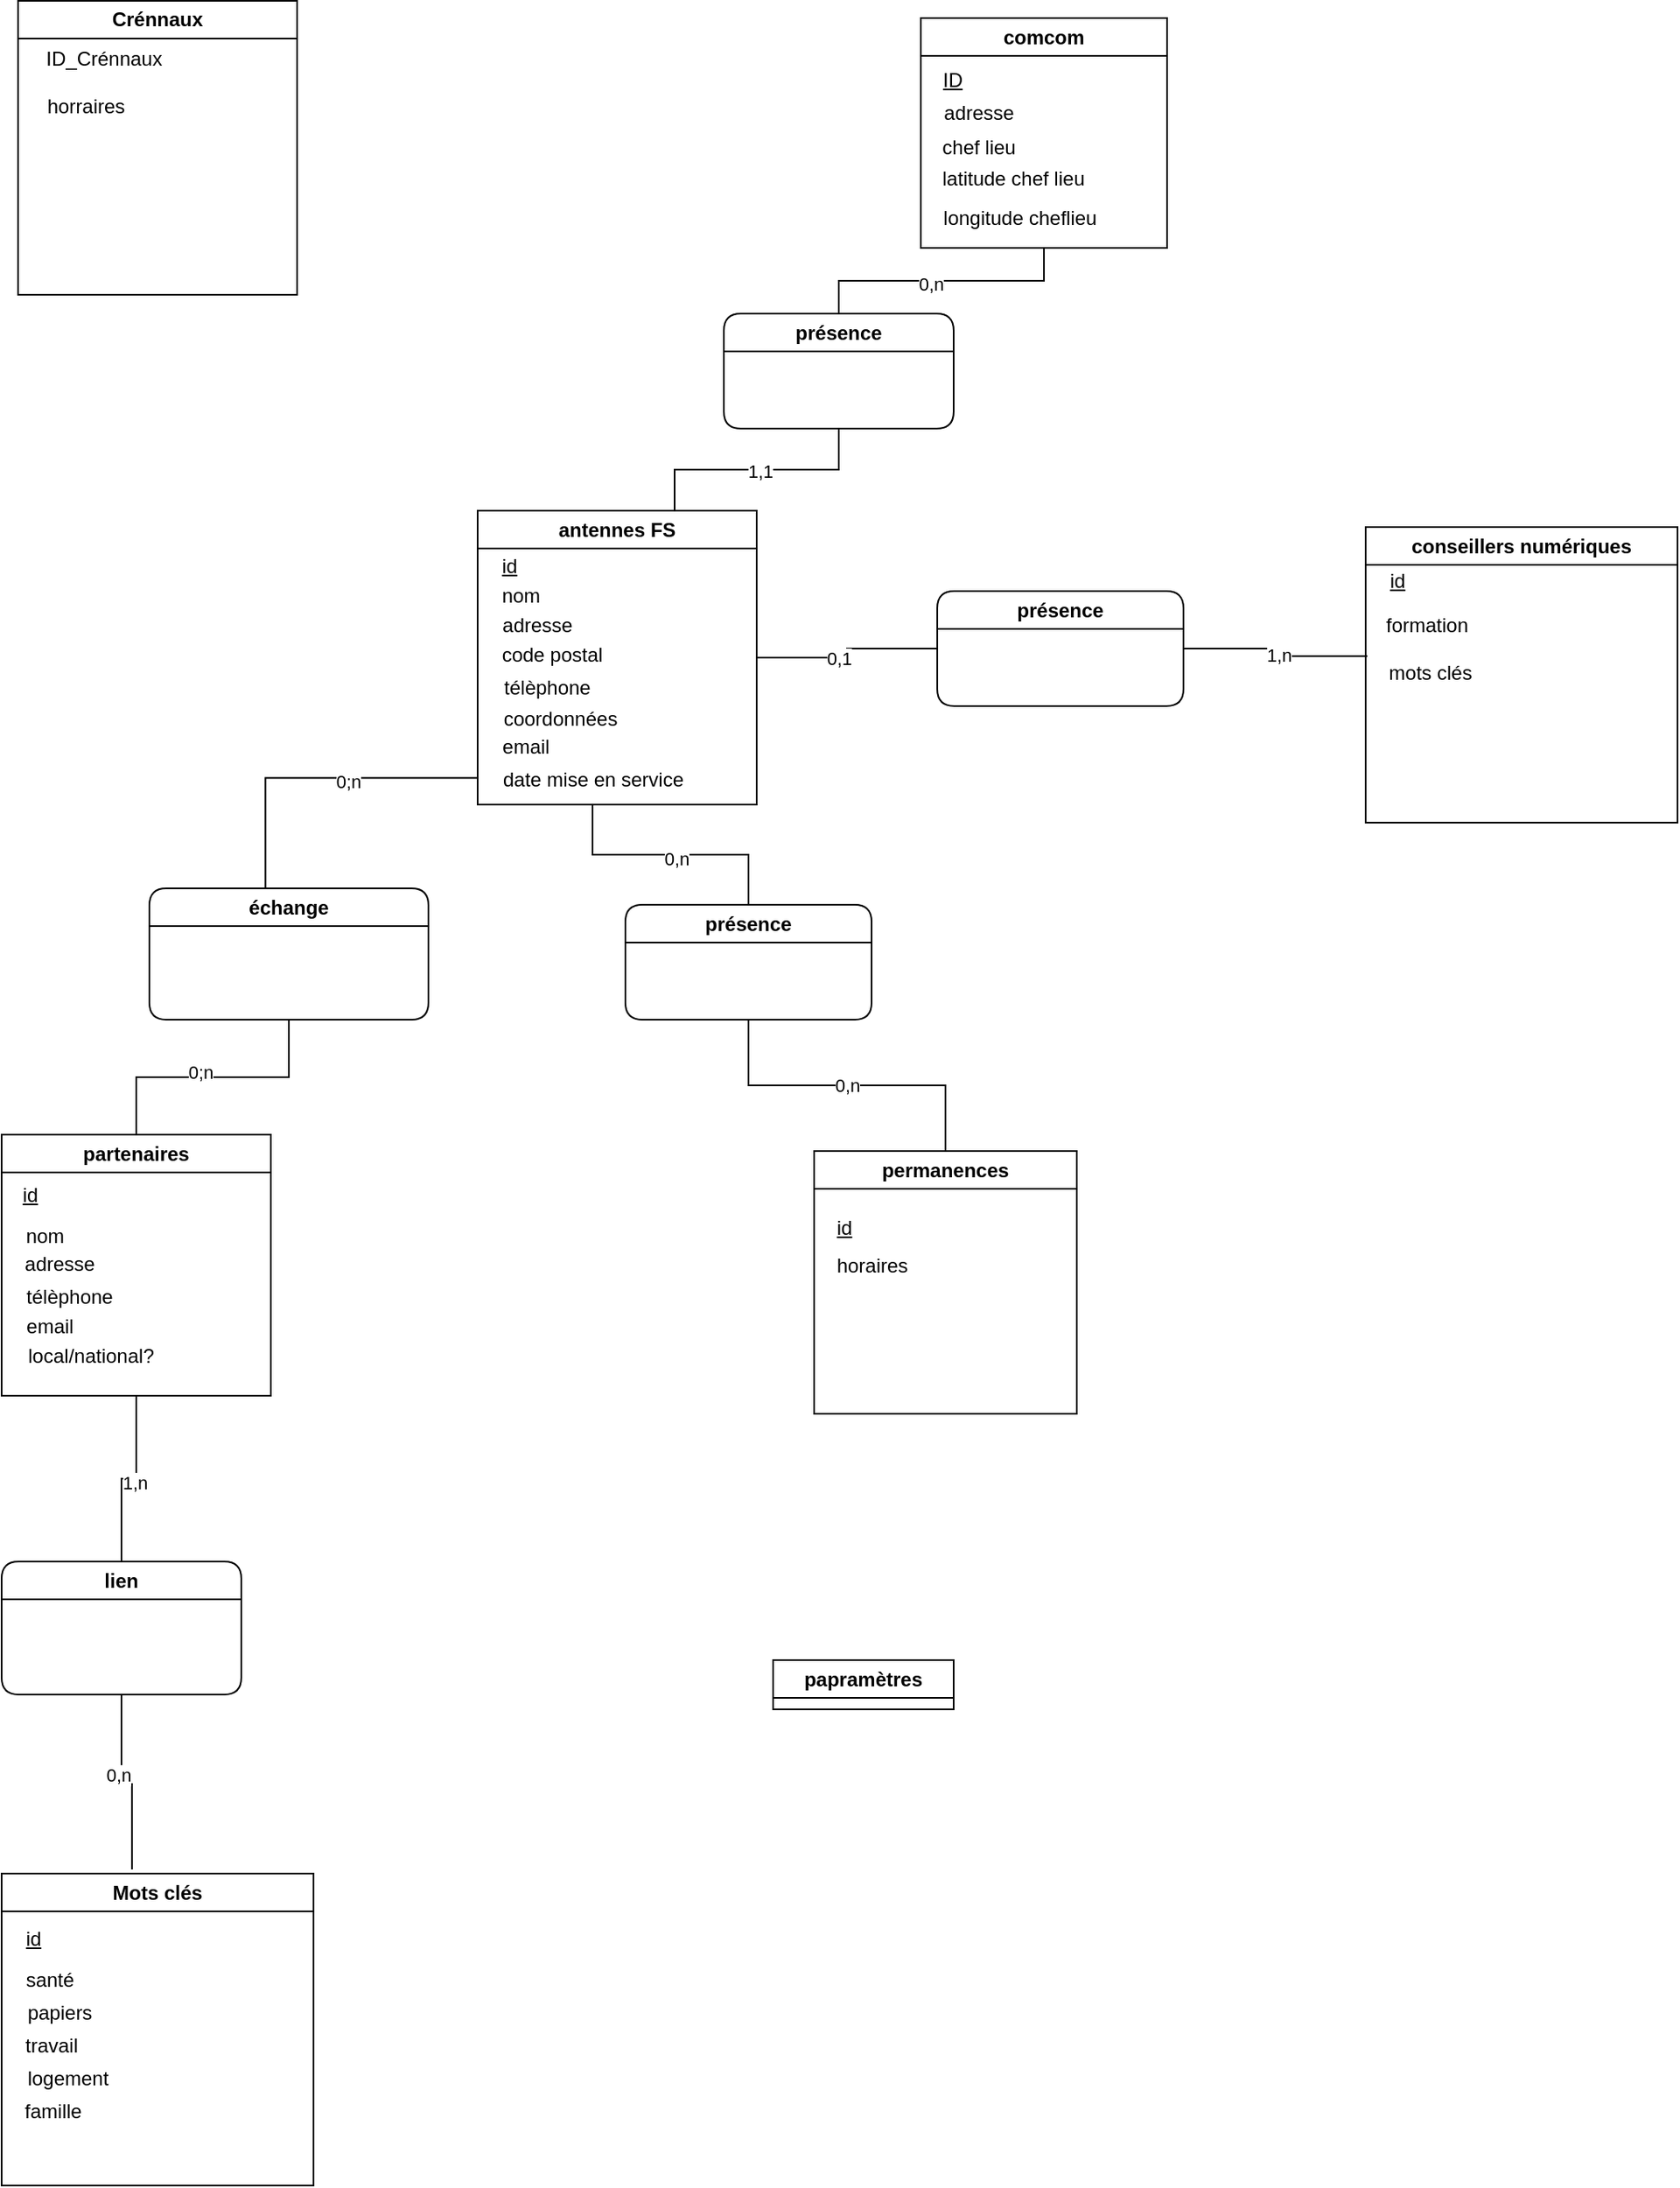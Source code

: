 <mxfile version="24.5.2" type="github">
  <diagram name="Page-1" id="dhmqFD9mp-jojqqXFwdy">
    <mxGraphModel dx="1434" dy="726" grid="1" gridSize="10" guides="1" tooltips="1" connect="1" arrows="1" fold="1" page="1" pageScale="1" pageWidth="827" pageHeight="1169" math="0" shadow="0">
      <root>
        <mxCell id="0" />
        <mxCell id="1" parent="0" />
        <mxCell id="lIFY0pRCO-STFM8UnvFb-1" style="edgeStyle=orthogonalEdgeStyle;rounded=0;orthogonalLoop=1;jettySize=auto;html=1;entryX=0;entryY=0.5;entryDx=0;entryDy=0;endArrow=none;endFill=0;" parent="1" source="lIFY0pRCO-STFM8UnvFb-5" target="lIFY0pRCO-STFM8UnvFb-66" edge="1">
          <mxGeometry relative="1" as="geometry" />
        </mxCell>
        <mxCell id="lIFY0pRCO-STFM8UnvFb-2" value="0,1" style="edgeLabel;html=1;align=center;verticalAlign=middle;resizable=0;points=[];" parent="lIFY0pRCO-STFM8UnvFb-1" vertex="1" connectable="0">
          <mxGeometry x="-0.135" relative="1" as="geometry">
            <mxPoint as="offset" />
          </mxGeometry>
        </mxCell>
        <mxCell id="lIFY0pRCO-STFM8UnvFb-3" style="edgeStyle=orthogonalEdgeStyle;rounded=0;orthogonalLoop=1;jettySize=auto;html=1;entryX=0.25;entryY=1;entryDx=0;entryDy=0;endArrow=none;endFill=0;" parent="1" source="lIFY0pRCO-STFM8UnvFb-5" target="lIFY0pRCO-STFM8UnvFb-71" edge="1">
          <mxGeometry relative="1" as="geometry">
            <Array as="points">
              <mxPoint x="470" y="395" />
              <mxPoint x="570" y="395" />
              <mxPoint x="570" y="370" />
            </Array>
          </mxGeometry>
        </mxCell>
        <mxCell id="lIFY0pRCO-STFM8UnvFb-4" value="1,1" style="edgeLabel;html=1;align=center;verticalAlign=middle;resizable=0;points=[];" parent="lIFY0pRCO-STFM8UnvFb-3" vertex="1" connectable="0">
          <mxGeometry x="-0.174" y="-1" relative="1" as="geometry">
            <mxPoint as="offset" />
          </mxGeometry>
        </mxCell>
        <mxCell id="lIFY0pRCO-STFM8UnvFb-5" value="antennes FS" style="swimlane;whiteSpace=wrap;html=1;" parent="1" vertex="1">
          <mxGeometry x="350" y="420" width="170" height="179" as="geometry" />
        </mxCell>
        <mxCell id="lIFY0pRCO-STFM8UnvFb-6" value="nom" style="text;html=1;align=center;verticalAlign=middle;resizable=0;points=[];autosize=1;strokeColor=none;fillColor=none;" parent="lIFY0pRCO-STFM8UnvFb-5" vertex="1">
          <mxGeometry x="1" y="37" width="50" height="30" as="geometry" />
        </mxCell>
        <mxCell id="lIFY0pRCO-STFM8UnvFb-7" value="code postal" style="text;html=1;align=center;verticalAlign=middle;resizable=0;points=[];autosize=1;strokeColor=none;fillColor=none;" parent="lIFY0pRCO-STFM8UnvFb-5" vertex="1">
          <mxGeometry y="73" width="90" height="30" as="geometry" />
        </mxCell>
        <mxCell id="lIFY0pRCO-STFM8UnvFb-8" value="télèphone" style="text;html=1;align=center;verticalAlign=middle;resizable=0;points=[];autosize=1;strokeColor=none;fillColor=none;" parent="lIFY0pRCO-STFM8UnvFb-5" vertex="1">
          <mxGeometry x="2" y="93" width="80" height="30" as="geometry" />
        </mxCell>
        <mxCell id="lIFY0pRCO-STFM8UnvFb-9" value="coordonnées" style="text;html=1;align=center;verticalAlign=middle;resizable=0;points=[];autosize=1;strokeColor=none;fillColor=none;" parent="lIFY0pRCO-STFM8UnvFb-5" vertex="1">
          <mxGeometry y="112" width="100" height="30" as="geometry" />
        </mxCell>
        <mxCell id="lIFY0pRCO-STFM8UnvFb-10" value="date mise en service" style="text;html=1;align=center;verticalAlign=middle;resizable=0;points=[];autosize=1;strokeColor=none;fillColor=none;" parent="lIFY0pRCO-STFM8UnvFb-5" vertex="1">
          <mxGeometry y="149" width="140" height="30" as="geometry" />
        </mxCell>
        <mxCell id="lIFY0pRCO-STFM8UnvFb-11" style="edgeStyle=orthogonalEdgeStyle;rounded=0;orthogonalLoop=1;jettySize=auto;html=1;entryX=0.5;entryY=0;entryDx=0;entryDy=0;endArrow=none;endFill=0;" parent="1" source="lIFY0pRCO-STFM8UnvFb-13" target="lIFY0pRCO-STFM8UnvFb-72" edge="1">
          <mxGeometry relative="1" as="geometry" />
        </mxCell>
        <mxCell id="lIFY0pRCO-STFM8UnvFb-12" value="1,n" style="edgeLabel;html=1;align=center;verticalAlign=middle;resizable=0;points=[];" parent="lIFY0pRCO-STFM8UnvFb-11" vertex="1" connectable="0">
          <mxGeometry x="-0.055" y="2" relative="1" as="geometry">
            <mxPoint as="offset" />
          </mxGeometry>
        </mxCell>
        <mxCell id="lIFY0pRCO-STFM8UnvFb-13" value="partenaires " style="swimlane;whiteSpace=wrap;html=1;" parent="1" vertex="1">
          <mxGeometry x="60" y="800" width="164" height="159" as="geometry" />
        </mxCell>
        <mxCell id="lIFY0pRCO-STFM8UnvFb-14" value="&lt;u&gt;id&lt;/u&gt;" style="text;html=1;align=center;verticalAlign=middle;resizable=0;points=[];autosize=1;strokeColor=none;fillColor=none;" parent="lIFY0pRCO-STFM8UnvFb-13" vertex="1">
          <mxGeometry x="2" y="22" width="30" height="30" as="geometry" />
        </mxCell>
        <mxCell id="lIFY0pRCO-STFM8UnvFb-15" value="email" style="text;html=1;align=center;verticalAlign=middle;resizable=0;points=[];autosize=1;strokeColor=none;fillColor=none;" parent="lIFY0pRCO-STFM8UnvFb-13" vertex="1">
          <mxGeometry x="4" y="101.5" width="50" height="30" as="geometry" />
        </mxCell>
        <mxCell id="lIFY0pRCO-STFM8UnvFb-16" value="télèphone" style="text;html=1;align=center;verticalAlign=middle;resizable=0;points=[];autosize=1;strokeColor=none;fillColor=none;" parent="lIFY0pRCO-STFM8UnvFb-13" vertex="1">
          <mxGeometry x="1" y="83.5" width="80" height="30" as="geometry" />
        </mxCell>
        <mxCell id="lIFY0pRCO-STFM8UnvFb-17" value="adresse" style="text;html=1;align=center;verticalAlign=middle;resizable=0;points=[];autosize=1;strokeColor=none;fillColor=none;" parent="lIFY0pRCO-STFM8UnvFb-13" vertex="1">
          <mxGeometry y="63.5" width="70" height="30" as="geometry" />
        </mxCell>
        <mxCell id="lIFY0pRCO-STFM8UnvFb-18" value="nom" style="text;html=1;align=center;verticalAlign=middle;resizable=0;points=[];autosize=1;strokeColor=none;fillColor=none;" parent="lIFY0pRCO-STFM8UnvFb-13" vertex="1">
          <mxGeometry x="1" y="46.5" width="50" height="30" as="geometry" />
        </mxCell>
        <mxCell id="lIFY0pRCO-STFM8UnvFb-19" value="local/national?" style="text;html=1;align=center;verticalAlign=middle;resizable=0;points=[];autosize=1;strokeColor=none;fillColor=none;" parent="lIFY0pRCO-STFM8UnvFb-13" vertex="1">
          <mxGeometry x="4" y="120" width="100" height="30" as="geometry" />
        </mxCell>
        <mxCell id="lIFY0pRCO-STFM8UnvFb-24" value="adresse" style="text;html=1;align=center;verticalAlign=middle;resizable=0;points=[];autosize=1;strokeColor=none;fillColor=none;" parent="1" vertex="1">
          <mxGeometry x="351" y="475" width="70" height="30" as="geometry" />
        </mxCell>
        <mxCell id="lIFY0pRCO-STFM8UnvFb-25" value="&lt;u&gt;id&lt;/u&gt;" style="text;html=1;align=center;verticalAlign=middle;resizable=0;points=[];autosize=1;strokeColor=none;fillColor=none;" parent="1" vertex="1">
          <mxGeometry x="354" y="439" width="30" height="30" as="geometry" />
        </mxCell>
        <mxCell id="lIFY0pRCO-STFM8UnvFb-26" value="email" style="text;html=1;align=center;verticalAlign=middle;resizable=0;points=[];autosize=1;strokeColor=none;fillColor=none;" parent="1" vertex="1">
          <mxGeometry x="354" y="549" width="50" height="30" as="geometry" />
        </mxCell>
        <mxCell id="lIFY0pRCO-STFM8UnvFb-32" value="permanences " style="swimlane;whiteSpace=wrap;html=1;" parent="1" vertex="1">
          <mxGeometry x="555" y="810" width="160" height="160" as="geometry" />
        </mxCell>
        <mxCell id="lIFY0pRCO-STFM8UnvFb-34" value="&lt;u&gt;id&lt;/u&gt;" style="text;html=1;align=center;verticalAlign=middle;resizable=0;points=[];autosize=1;strokeColor=none;fillColor=none;" parent="lIFY0pRCO-STFM8UnvFb-32" vertex="1">
          <mxGeometry x="3" y="32" width="30" height="30" as="geometry" />
        </mxCell>
        <mxCell id="lIFY0pRCO-STFM8UnvFb-35" value="horaires" style="text;html=1;align=center;verticalAlign=middle;resizable=0;points=[];autosize=1;strokeColor=none;fillColor=none;" parent="lIFY0pRCO-STFM8UnvFb-32" vertex="1">
          <mxGeometry y="55" width="70" height="30" as="geometry" />
        </mxCell>
        <mxCell id="lIFY0pRCO-STFM8UnvFb-36" style="edgeStyle=orthogonalEdgeStyle;rounded=0;orthogonalLoop=1;jettySize=auto;html=1;entryX=0.5;entryY=0;entryDx=0;entryDy=0;endArrow=none;endFill=0;" parent="1" source="lIFY0pRCO-STFM8UnvFb-38" target="lIFY0pRCO-STFM8UnvFb-13" edge="1">
          <mxGeometry relative="1" as="geometry" />
        </mxCell>
        <mxCell id="lIFY0pRCO-STFM8UnvFb-37" value="0;n" style="edgeLabel;html=1;align=center;verticalAlign=middle;resizable=0;points=[];" parent="lIFY0pRCO-STFM8UnvFb-36" vertex="1" connectable="0">
          <mxGeometry x="0.123" y="-2" relative="1" as="geometry">
            <mxPoint x="2" y="-1" as="offset" />
          </mxGeometry>
        </mxCell>
        <mxCell id="lIFY0pRCO-STFM8UnvFb-38" value="échange" style="swimlane;whiteSpace=wrap;html=1;rounded=1;" parent="1" vertex="1">
          <mxGeometry x="150" y="650" width="170" height="80" as="geometry" />
        </mxCell>
        <mxCell id="lIFY0pRCO-STFM8UnvFb-39" style="edgeStyle=orthogonalEdgeStyle;rounded=0;orthogonalLoop=1;jettySize=auto;html=1;entryX=0.416;entryY=0.016;entryDx=0;entryDy=0;entryPerimeter=0;endArrow=none;endFill=0;" parent="1" edge="1">
          <mxGeometry relative="1" as="geometry">
            <mxPoint x="350" y="582.72" as="sourcePoint" />
            <mxPoint x="220.72" y="650" as="targetPoint" />
            <Array as="points">
              <mxPoint x="221" y="582.72" />
            </Array>
          </mxGeometry>
        </mxCell>
        <mxCell id="lIFY0pRCO-STFM8UnvFb-40" value="0;n" style="edgeLabel;html=1;align=center;verticalAlign=middle;resizable=0;points=[];" parent="lIFY0pRCO-STFM8UnvFb-39" vertex="1" connectable="0">
          <mxGeometry x="-0.191" y="2" relative="1" as="geometry">
            <mxPoint as="offset" />
          </mxGeometry>
        </mxCell>
        <mxCell id="lIFY0pRCO-STFM8UnvFb-41" value="Mots clés" style="swimlane;whiteSpace=wrap;html=1;" parent="1" vertex="1">
          <mxGeometry x="60" y="1250" width="190" height="190" as="geometry" />
        </mxCell>
        <mxCell id="lIFY0pRCO-STFM8UnvFb-42" value="santé" style="text;html=1;align=center;verticalAlign=middle;resizable=0;points=[];autosize=1;strokeColor=none;fillColor=none;" parent="lIFY0pRCO-STFM8UnvFb-41" vertex="1">
          <mxGeometry x="4" y="50" width="50" height="30" as="geometry" />
        </mxCell>
        <mxCell id="lIFY0pRCO-STFM8UnvFb-43" value="&lt;u&gt;id&lt;/u&gt;" style="text;html=1;align=center;verticalAlign=middle;resizable=0;points=[];autosize=1;strokeColor=none;fillColor=none;" parent="lIFY0pRCO-STFM8UnvFb-41" vertex="1">
          <mxGeometry x="4" y="25" width="30" height="30" as="geometry" />
        </mxCell>
        <mxCell id="lIFY0pRCO-STFM8UnvFb-44" value="papiers" style="text;html=1;align=center;verticalAlign=middle;resizable=0;points=[];autosize=1;strokeColor=none;fillColor=none;" parent="lIFY0pRCO-STFM8UnvFb-41" vertex="1">
          <mxGeometry y="70" width="70" height="30" as="geometry" />
        </mxCell>
        <mxCell id="lIFY0pRCO-STFM8UnvFb-45" value="travail" style="text;html=1;align=center;verticalAlign=middle;resizable=0;points=[];autosize=1;strokeColor=none;fillColor=none;" parent="lIFY0pRCO-STFM8UnvFb-41" vertex="1">
          <mxGeometry y="90" width="60" height="30" as="geometry" />
        </mxCell>
        <mxCell id="lIFY0pRCO-STFM8UnvFb-46" value="logement" style="text;html=1;align=center;verticalAlign=middle;resizable=0;points=[];autosize=1;strokeColor=none;fillColor=none;" parent="lIFY0pRCO-STFM8UnvFb-41" vertex="1">
          <mxGeometry y="110" width="80" height="30" as="geometry" />
        </mxCell>
        <mxCell id="lIFY0pRCO-STFM8UnvFb-47" value="famille" style="text;html=1;align=center;verticalAlign=middle;resizable=0;points=[];autosize=1;strokeColor=none;fillColor=none;" parent="lIFY0pRCO-STFM8UnvFb-41" vertex="1">
          <mxGeometry x="1" y="130" width="60" height="30" as="geometry" />
        </mxCell>
        <mxCell id="lIFY0pRCO-STFM8UnvFb-48" value="comcom" style="swimlane;whiteSpace=wrap;html=1;" parent="1" vertex="1">
          <mxGeometry x="620" y="120" width="150" height="140" as="geometry" />
        </mxCell>
        <mxCell id="lIFY0pRCO-STFM8UnvFb-49" value="adresse" style="text;html=1;align=center;verticalAlign=middle;resizable=0;points=[];autosize=1;strokeColor=none;fillColor=none;" parent="lIFY0pRCO-STFM8UnvFb-48" vertex="1">
          <mxGeometry y="43" width="70" height="30" as="geometry" />
        </mxCell>
        <mxCell id="lIFY0pRCO-STFM8UnvFb-50" value="&lt;u&gt;ID&lt;/u&gt;" style="text;html=1;align=center;verticalAlign=middle;resizable=0;points=[];autosize=1;strokeColor=none;fillColor=none;" parent="lIFY0pRCO-STFM8UnvFb-48" vertex="1">
          <mxGeometry x="-1" y="23" width="40" height="30" as="geometry" />
        </mxCell>
        <mxCell id="lIFY0pRCO-STFM8UnvFb-51" value="conseillers numériques" style="swimlane;whiteSpace=wrap;html=1;" parent="1" vertex="1">
          <mxGeometry x="891" y="430" width="190" height="180" as="geometry">
            <mxRectangle x="891" y="430" width="170" height="30" as="alternateBounds" />
          </mxGeometry>
        </mxCell>
        <mxCell id="lIFY0pRCO-STFM8UnvFb-52" value="formation" style="text;html=1;align=center;verticalAlign=middle;resizable=0;points=[];autosize=1;strokeColor=none;fillColor=none;" parent="lIFY0pRCO-STFM8UnvFb-51" vertex="1">
          <mxGeometry x="-3" y="45" width="80" height="30" as="geometry" />
        </mxCell>
        <mxCell id="lIFY0pRCO-STFM8UnvFb-53" value="papramètres" style="swimlane;whiteSpace=wrap;html=1;" parent="1" vertex="1" collapsed="1">
          <mxGeometry x="530" y="1120" width="110" height="30" as="geometry">
            <mxRectangle x="530" y="1120" width="160" height="160" as="alternateBounds" />
          </mxGeometry>
        </mxCell>
        <mxCell id="lIFY0pRCO-STFM8UnvFb-54" value="version iphone" style="text;html=1;align=center;verticalAlign=middle;resizable=0;points=[];autosize=1;strokeColor=none;fillColor=none;" parent="lIFY0pRCO-STFM8UnvFb-53" vertex="1">
          <mxGeometry x="-6" y="34" width="100" height="30" as="geometry" />
        </mxCell>
        <mxCell id="lIFY0pRCO-STFM8UnvFb-55" value="version android" style="text;html=1;align=center;verticalAlign=middle;resizable=0;points=[];autosize=1;strokeColor=none;fillColor=none;" parent="lIFY0pRCO-STFM8UnvFb-53" vertex="1">
          <mxGeometry x="-10" y="49" width="110" height="30" as="geometry" />
        </mxCell>
        <mxCell id="lIFY0pRCO-STFM8UnvFb-56" value="&lt;u&gt;id&lt;/u&gt;" style="text;html=1;align=center;verticalAlign=middle;resizable=0;points=[];autosize=1;strokeColor=none;fillColor=none;" parent="lIFY0pRCO-STFM8UnvFb-53" vertex="1">
          <mxGeometry x="-6" y="19" width="30" height="30" as="geometry" />
        </mxCell>
        <mxCell id="lIFY0pRCO-STFM8UnvFb-57" value="chef lieu" style="text;html=1;align=center;verticalAlign=middle;resizable=0;points=[];autosize=1;strokeColor=none;fillColor=none;" parent="1" vertex="1">
          <mxGeometry x="620" y="184" width="70" height="30" as="geometry" />
        </mxCell>
        <mxCell id="lIFY0pRCO-STFM8UnvFb-58" value="latitude chef lieu" style="text;html=1;align=center;verticalAlign=middle;resizable=0;points=[];autosize=1;strokeColor=none;fillColor=none;" parent="1" vertex="1">
          <mxGeometry x="621" y="203" width="110" height="30" as="geometry" />
        </mxCell>
        <mxCell id="lIFY0pRCO-STFM8UnvFb-59" value="longitude cheflieu" style="text;html=1;align=center;verticalAlign=middle;resizable=0;points=[];autosize=1;strokeColor=none;fillColor=none;" parent="1" vertex="1">
          <mxGeometry x="620" y="227" width="120" height="30" as="geometry" />
        </mxCell>
        <mxCell id="lIFY0pRCO-STFM8UnvFb-60" value="0,n" style="edgeStyle=orthogonalEdgeStyle;rounded=0;orthogonalLoop=1;jettySize=auto;html=1;entryX=0.5;entryY=0;entryDx=0;entryDy=0;endArrow=none;endFill=0;" parent="1" source="lIFY0pRCO-STFM8UnvFb-61" target="lIFY0pRCO-STFM8UnvFb-32" edge="1">
          <mxGeometry relative="1" as="geometry" />
        </mxCell>
        <mxCell id="lIFY0pRCO-STFM8UnvFb-61" value="présence" style="swimlane;whiteSpace=wrap;html=1;rounded=1;" parent="1" vertex="1">
          <mxGeometry x="440" y="660" width="150" height="70" as="geometry" />
        </mxCell>
        <mxCell id="lIFY0pRCO-STFM8UnvFb-62" style="edgeStyle=orthogonalEdgeStyle;rounded=0;orthogonalLoop=1;jettySize=auto;html=1;entryX=0.5;entryY=0;entryDx=0;entryDy=0;endArrow=none;endFill=0;" parent="1" source="lIFY0pRCO-STFM8UnvFb-10" target="lIFY0pRCO-STFM8UnvFb-61" edge="1">
          <mxGeometry relative="1" as="geometry" />
        </mxCell>
        <mxCell id="lIFY0pRCO-STFM8UnvFb-63" value="0,n" style="edgeLabel;html=1;align=center;verticalAlign=middle;resizable=0;points=[];" parent="lIFY0pRCO-STFM8UnvFb-62" vertex="1" connectable="0">
          <mxGeometry x="0.044" y="-2" relative="1" as="geometry">
            <mxPoint as="offset" />
          </mxGeometry>
        </mxCell>
        <mxCell id="lIFY0pRCO-STFM8UnvFb-64" value="&lt;u&gt;id&lt;/u&gt;" style="text;html=1;align=center;verticalAlign=middle;resizable=0;points=[];autosize=1;strokeColor=none;fillColor=none;" parent="1" vertex="1">
          <mxGeometry x="895" y="448" width="30" height="30" as="geometry" />
        </mxCell>
        <mxCell id="lIFY0pRCO-STFM8UnvFb-65" value="mots clés" style="text;html=1;align=center;verticalAlign=middle;resizable=0;points=[];autosize=1;strokeColor=none;fillColor=none;" parent="1" vertex="1">
          <mxGeometry x="890" y="504" width="80" height="30" as="geometry" />
        </mxCell>
        <mxCell id="lIFY0pRCO-STFM8UnvFb-66" value="présence" style="swimlane;whiteSpace=wrap;html=1;rounded=1;" parent="1" vertex="1">
          <mxGeometry x="630" y="469" width="150" height="70" as="geometry" />
        </mxCell>
        <mxCell id="lIFY0pRCO-STFM8UnvFb-67" value="²" style="edgeStyle=orthogonalEdgeStyle;rounded=0;orthogonalLoop=1;jettySize=auto;html=1;entryX=0.051;entryY=1.121;entryDx=0;entryDy=0;entryPerimeter=0;endArrow=none;endFill=0;" parent="1" source="lIFY0pRCO-STFM8UnvFb-66" target="lIFY0pRCO-STFM8UnvFb-52" edge="1">
          <mxGeometry relative="1" as="geometry" />
        </mxCell>
        <mxCell id="91SNsOyBhAEsEPixs6kP-2" value="1,n" style="edgeLabel;html=1;align=center;verticalAlign=middle;resizable=0;points=[];" parent="lIFY0pRCO-STFM8UnvFb-67" vertex="1" connectable="0">
          <mxGeometry x="0.064" y="1" relative="1" as="geometry">
            <mxPoint as="offset" />
          </mxGeometry>
        </mxCell>
        <mxCell id="lIFY0pRCO-STFM8UnvFb-69" style="edgeStyle=orthogonalEdgeStyle;rounded=0;orthogonalLoop=1;jettySize=auto;html=1;entryX=0.5;entryY=1;entryDx=0;entryDy=0;endArrow=none;endFill=0;" parent="1" source="lIFY0pRCO-STFM8UnvFb-71" target="lIFY0pRCO-STFM8UnvFb-48" edge="1">
          <mxGeometry relative="1" as="geometry" />
        </mxCell>
        <mxCell id="lIFY0pRCO-STFM8UnvFb-70" value="0,n" style="edgeLabel;html=1;align=center;verticalAlign=middle;resizable=0;points=[];" parent="lIFY0pRCO-STFM8UnvFb-69" vertex="1" connectable="0">
          <mxGeometry x="-0.082" y="-2" relative="1" as="geometry">
            <mxPoint as="offset" />
          </mxGeometry>
        </mxCell>
        <mxCell id="lIFY0pRCO-STFM8UnvFb-71" value="présence" style="swimlane;whiteSpace=wrap;html=1;rounded=1;" parent="1" vertex="1">
          <mxGeometry x="500" y="300" width="140" height="70" as="geometry" />
        </mxCell>
        <mxCell id="lIFY0pRCO-STFM8UnvFb-72" value="lien" style="swimlane;whiteSpace=wrap;html=1;rounded=1;" parent="1" vertex="1">
          <mxGeometry x="60" y="1060" width="146" height="81" as="geometry" />
        </mxCell>
        <mxCell id="lIFY0pRCO-STFM8UnvFb-73" style="edgeStyle=orthogonalEdgeStyle;rounded=0;orthogonalLoop=1;jettySize=auto;html=1;entryX=0.418;entryY=-0.013;entryDx=0;entryDy=0;entryPerimeter=0;endArrow=none;endFill=0;" parent="1" source="lIFY0pRCO-STFM8UnvFb-72" target="lIFY0pRCO-STFM8UnvFb-41" edge="1">
          <mxGeometry relative="1" as="geometry" />
        </mxCell>
        <mxCell id="lIFY0pRCO-STFM8UnvFb-74" value="0,n" style="edgeLabel;html=1;align=center;verticalAlign=middle;resizable=0;points=[];" parent="lIFY0pRCO-STFM8UnvFb-73" vertex="1" connectable="0">
          <mxGeometry x="-0.138" y="-2" relative="1" as="geometry">
            <mxPoint as="offset" />
          </mxGeometry>
        </mxCell>
        <mxCell id="QquuFQg6XFb9tds5zmcp-1" value="Crénnaux" style="swimlane;whiteSpace=wrap;html=1;" vertex="1" parent="1">
          <mxGeometry x="70" y="109.5" width="170" height="179" as="geometry" />
        </mxCell>
        <mxCell id="QquuFQg6XFb9tds5zmcp-2" value="ID_Crénnaux" style="text;html=1;align=center;verticalAlign=middle;resizable=0;points=[];autosize=1;strokeColor=none;fillColor=none;" vertex="1" parent="QquuFQg6XFb9tds5zmcp-1">
          <mxGeometry x="2" y="20.5" width="100" height="30" as="geometry" />
        </mxCell>
        <mxCell id="QquuFQg6XFb9tds5zmcp-8" value="horraires" style="text;html=1;align=center;verticalAlign=middle;resizable=0;points=[];autosize=1;strokeColor=none;fillColor=none;" vertex="1" parent="1">
          <mxGeometry x="76" y="159" width="70" height="30" as="geometry" />
        </mxCell>
      </root>
    </mxGraphModel>
  </diagram>
</mxfile>
